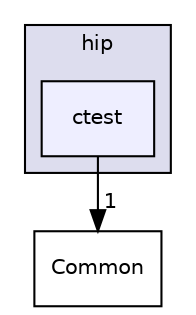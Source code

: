 digraph "/home/travis/build/AliceO2Group/AliceO2/GPU/GPUTracking/Base/hip/ctest" {
  bgcolor=transparent;
  compound=true
  node [ fontsize="10", fontname="Helvetica"];
  edge [ labelfontsize="10", labelfontname="Helvetica"];
  subgraph clusterdir_236e6b352f5b490d1495933397d231fa {
    graph [ bgcolor="#ddddee", pencolor="black", label="hip" fontname="Helvetica", fontsize="10", URL="dir_236e6b352f5b490d1495933397d231fa.html"]
  dir_53b77d54fd6ffee2970f61c826d3c657 [shape=box, label="ctest", style="filled", fillcolor="#eeeeff", pencolor="black", URL="dir_53b77d54fd6ffee2970f61c826d3c657.html"];
  }
  dir_ba48ca66118492a4424f86e9da0f6902 [shape=box label="Common" URL="dir_ba48ca66118492a4424f86e9da0f6902.html"];
  dir_53b77d54fd6ffee2970f61c826d3c657->dir_ba48ca66118492a4424f86e9da0f6902 [headlabel="1", labeldistance=1.5 headhref="dir_000653_000649.html"];
}
